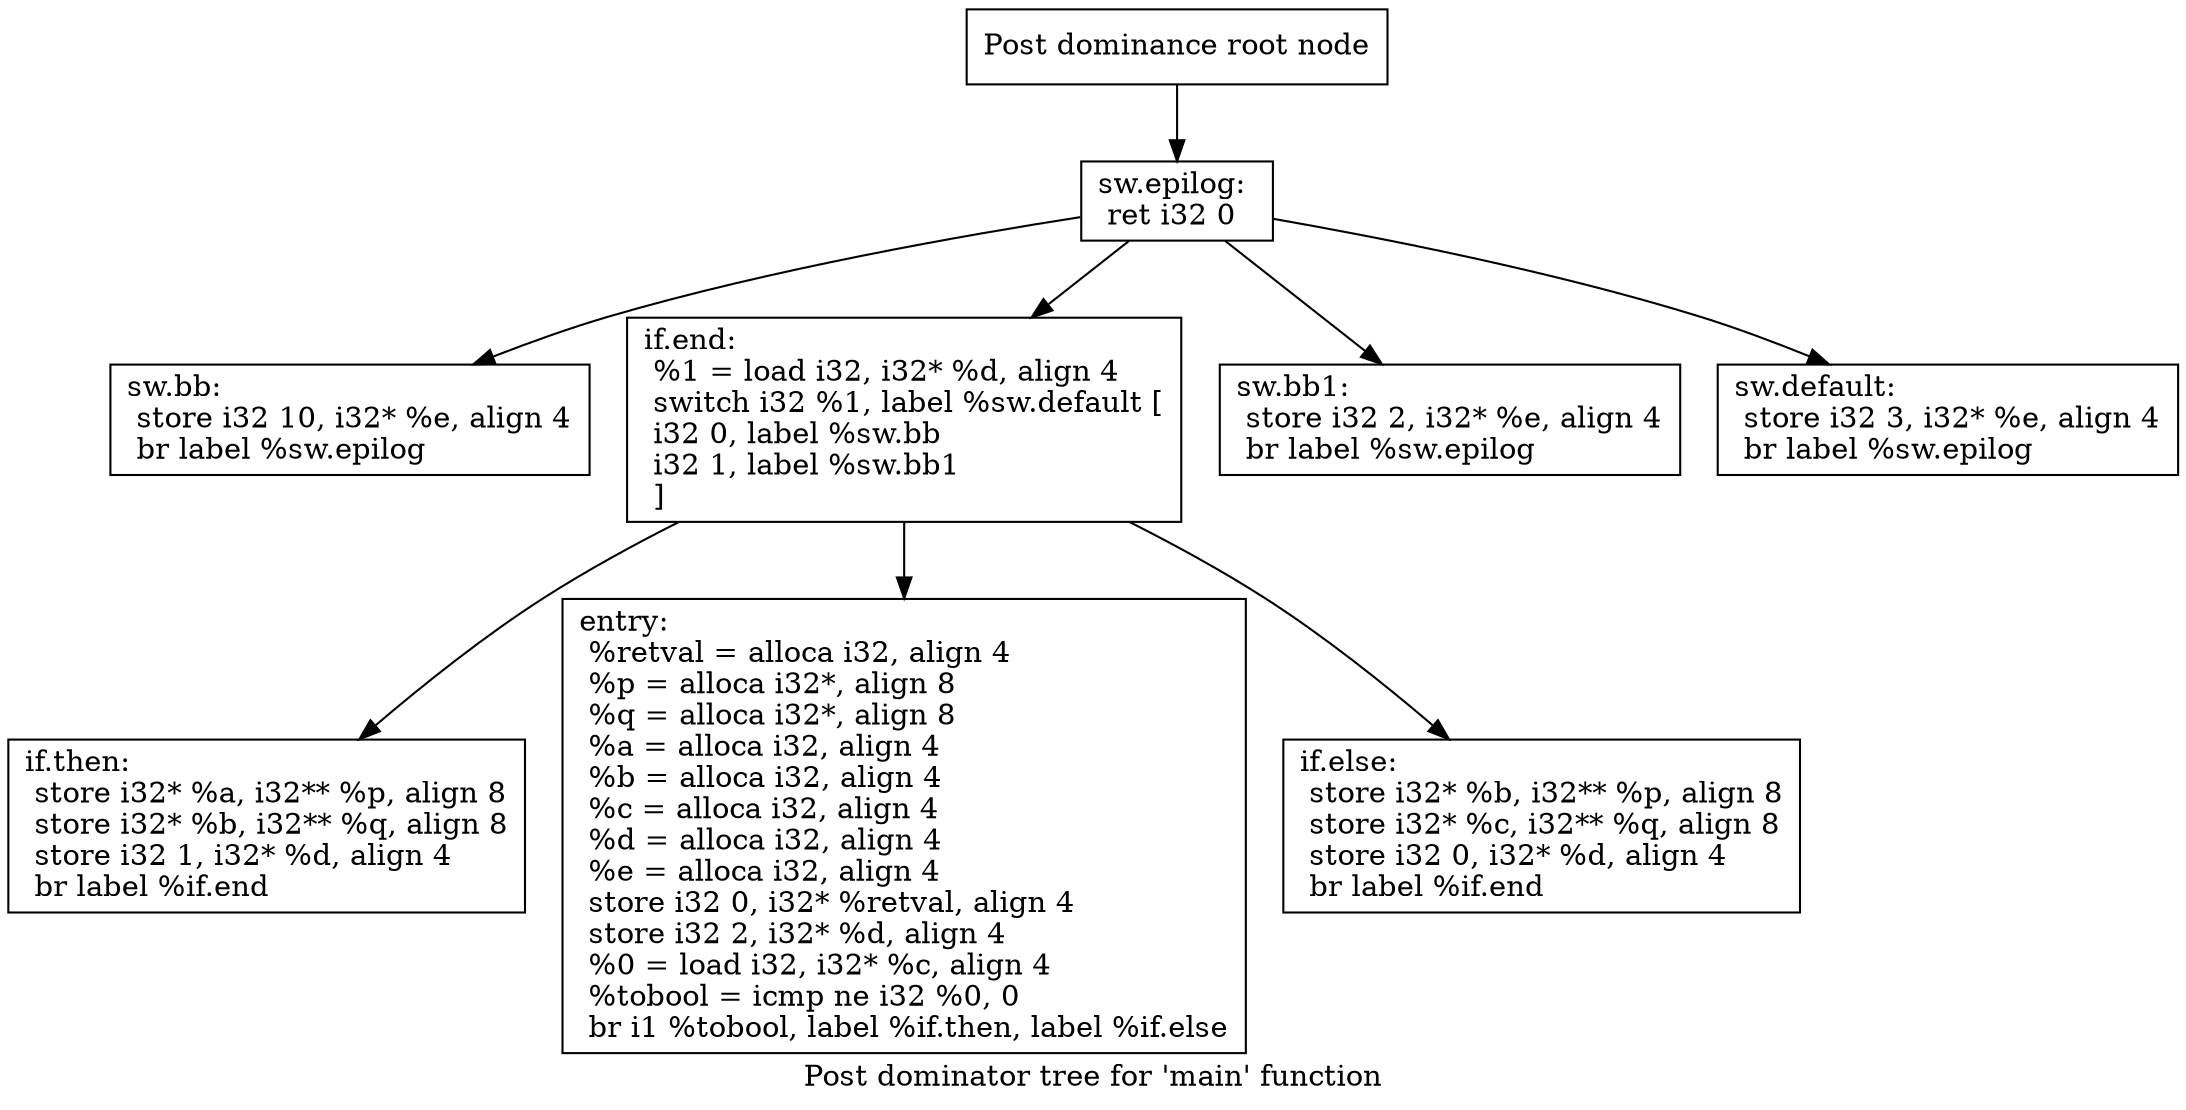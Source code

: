 digraph "Post dominator tree for 'main' function" {
	label="Post dominator tree for 'main' function";

	Node0xb47a50 [shape=record,label="{Post dominance root node}"];
	Node0xb47a50 -> Node0xb47ea0;
	Node0xb47ea0 [shape=record,label="{sw.epilog:                                        \l  ret i32 0\l}"];
	Node0xb47ea0 -> Node0xb47ee0;
	Node0xb47ea0 -> Node0xb47f20;
	Node0xb47ea0 -> Node0xb48050;
	Node0xb47ea0 -> Node0xb480c0;
	Node0xb47ee0 [shape=record,label="{sw.bb:                                            \l  store i32 10, i32* %e, align 4\l  br label %sw.epilog\l}"];
	Node0xb47f20 [shape=record,label="{if.end:                                           \l  %1 = load i32, i32* %d, align 4\l  switch i32 %1, label %sw.default [\l    i32 0, label %sw.bb\l    i32 1, label %sw.bb1\l  ]\l}"];
	Node0xb47f20 -> Node0xb47f60;
	Node0xb47f20 -> Node0xb47fa0;
	Node0xb47f20 -> Node0xb47fe0;
	Node0xb47f60 [shape=record,label="{if.then:                                          \l  store i32* %a, i32** %p, align 8\l  store i32* %b, i32** %q, align 8\l  store i32 1, i32* %d, align 4\l  br label %if.end\l}"];
	Node0xb47fa0 [shape=record,label="{entry:\l  %retval = alloca i32, align 4\l  %p = alloca i32*, align 8\l  %q = alloca i32*, align 8\l  %a = alloca i32, align 4\l  %b = alloca i32, align 4\l  %c = alloca i32, align 4\l  %d = alloca i32, align 4\l  %e = alloca i32, align 4\l  store i32 0, i32* %retval, align 4\l  store i32 2, i32* %d, align 4\l  %0 = load i32, i32* %c, align 4\l  %tobool = icmp ne i32 %0, 0\l  br i1 %tobool, label %if.then, label %if.else\l}"];
	Node0xb47fe0 [shape=record,label="{if.else:                                          \l  store i32* %b, i32** %p, align 8\l  store i32* %c, i32** %q, align 8\l  store i32 0, i32* %d, align 4\l  br label %if.end\l}"];
	Node0xb48050 [shape=record,label="{sw.bb1:                                           \l  store i32 2, i32* %e, align 4\l  br label %sw.epilog\l}"];
	Node0xb480c0 [shape=record,label="{sw.default:                                       \l  store i32 3, i32* %e, align 4\l  br label %sw.epilog\l}"];
}
